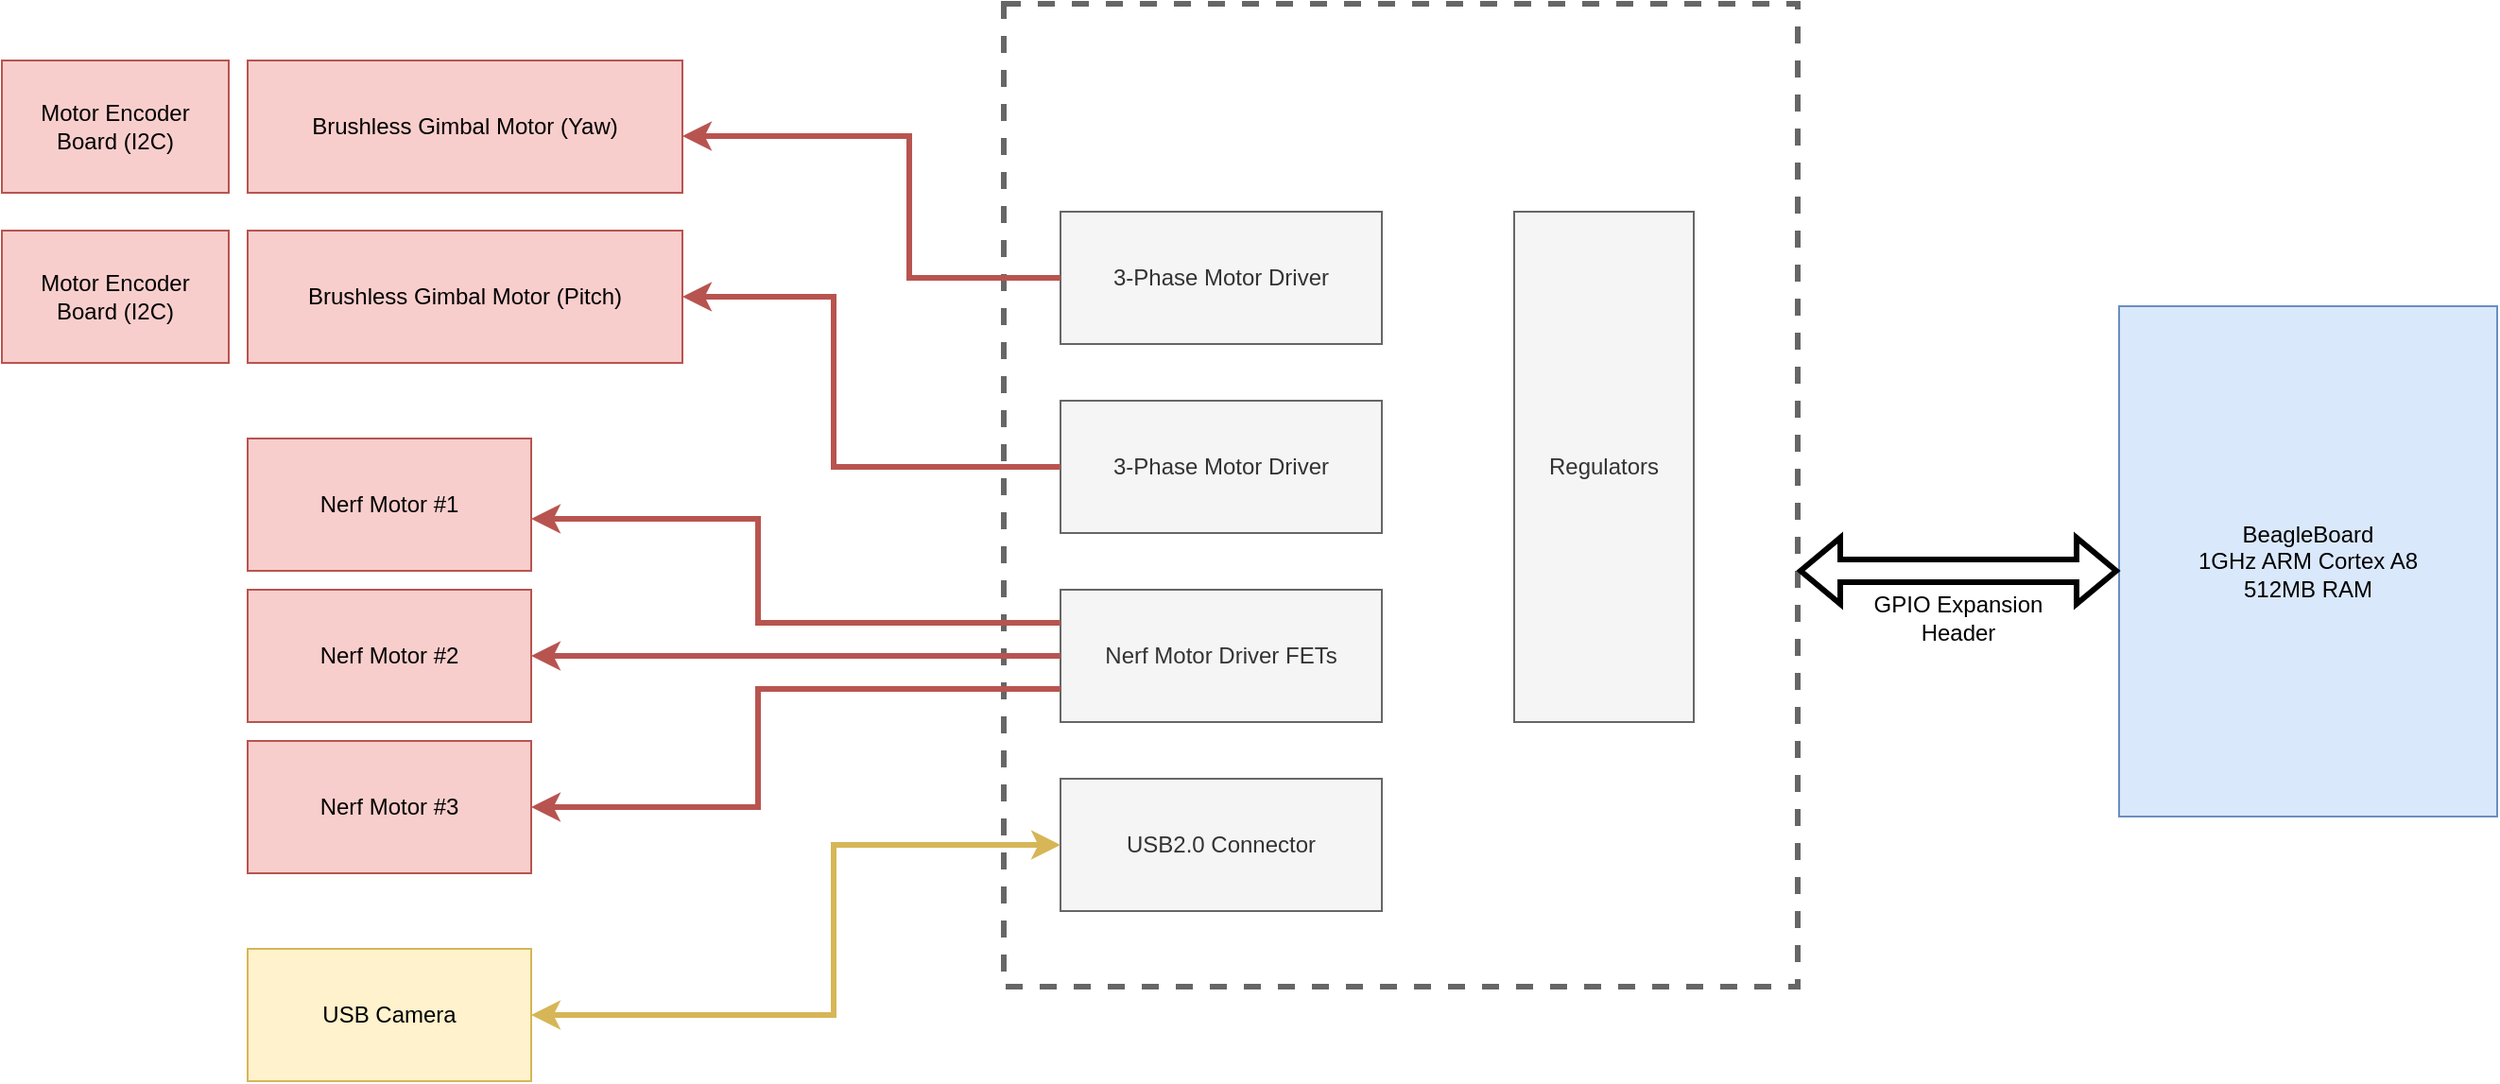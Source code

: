 <mxfile version="20.3.0" type="github">
  <diagram id="Pz8v3FjEGnFZLRO95eSS" name="Page-1">
    <mxGraphModel dx="2066" dy="1060" grid="1" gridSize="10" guides="1" tooltips="1" connect="1" arrows="1" fold="1" page="1" pageScale="1" pageWidth="850" pageHeight="1100" math="0" shadow="0">
      <root>
        <mxCell id="0" />
        <mxCell id="1" parent="0" />
        <mxCell id="TsmZRcU1ou4859HRZtsh-2" value="" style="rounded=0;whiteSpace=wrap;html=1;fillColor=none;strokeColor=#666666;fontColor=#333333;shadow=0;dashed=1;strokeWidth=3;" parent="1" vertex="1">
          <mxGeometry x="610" y="170" width="420" height="520" as="geometry" />
        </mxCell>
        <mxCell id="TsmZRcU1ou4859HRZtsh-1" value="BeagleBoard&lt;br&gt;1GHz ARM Cortex A8&lt;br&gt;512MB RAM" style="rounded=0;whiteSpace=wrap;html=1;fillColor=#dae8fc;strokeColor=#6c8ebf;shadow=0;" parent="1" vertex="1">
          <mxGeometry x="1200" y="330" width="200" height="270" as="geometry" />
        </mxCell>
        <mxCell id="TsmZRcU1ou4859HRZtsh-3" value="3-Phase Motor Driver" style="rounded=0;whiteSpace=wrap;html=1;fillColor=#f5f5f5;strokeColor=#666666;fontColor=#333333;shadow=0;" parent="1" vertex="1">
          <mxGeometry x="640" y="280" width="170" height="70" as="geometry" />
        </mxCell>
        <mxCell id="TsmZRcU1ou4859HRZtsh-5" value="3-Phase Motor Driver" style="rounded=0;whiteSpace=wrap;html=1;fillColor=#f5f5f5;strokeColor=#666666;fontColor=#333333;shadow=0;" parent="1" vertex="1">
          <mxGeometry x="640" y="380" width="170" height="70" as="geometry" />
        </mxCell>
        <mxCell id="TsmZRcU1ou4859HRZtsh-8" value="Regulators" style="rounded=0;whiteSpace=wrap;html=1;fillColor=#f5f5f5;strokeColor=#666666;fontColor=#333333;shadow=0;" parent="1" vertex="1">
          <mxGeometry x="880" y="280" width="95" height="270" as="geometry" />
        </mxCell>
        <mxCell id="TsmZRcU1ou4859HRZtsh-9" value="Brushless Gimbal Motor (Yaw)" style="rounded=0;whiteSpace=wrap;html=1;fillColor=#f8cecc;strokeColor=#b85450;shadow=0;" parent="1" vertex="1">
          <mxGeometry x="210" y="200" width="230" height="70" as="geometry" />
        </mxCell>
        <mxCell id="TsmZRcU1ou4859HRZtsh-10" value="Brushless Gimbal Motor (Pitch)" style="rounded=0;whiteSpace=wrap;html=1;fillColor=#f8cecc;strokeColor=#b85450;shadow=0;" parent="1" vertex="1">
          <mxGeometry x="210" y="290" width="230" height="70" as="geometry" />
        </mxCell>
        <mxCell id="TsmZRcU1ou4859HRZtsh-11" value="Nerf Motor Driver FETs" style="rounded=0;whiteSpace=wrap;html=1;fillColor=#f5f5f5;strokeColor=#666666;fontColor=#333333;shadow=0;" parent="1" vertex="1">
          <mxGeometry x="640" y="480" width="170" height="70" as="geometry" />
        </mxCell>
        <mxCell id="TsmZRcU1ou4859HRZtsh-12" value="Nerf Motor #1" style="rounded=0;whiteSpace=wrap;html=1;fillColor=#f8cecc;strokeColor=#b85450;shadow=0;" parent="1" vertex="1">
          <mxGeometry x="210" y="400" width="150" height="70" as="geometry" />
        </mxCell>
        <mxCell id="TsmZRcU1ou4859HRZtsh-13" value="Nerf Motor #2" style="rounded=0;whiteSpace=wrap;html=1;fillColor=#f8cecc;strokeColor=#b85450;shadow=0;" parent="1" vertex="1">
          <mxGeometry x="210" y="480" width="150" height="70" as="geometry" />
        </mxCell>
        <mxCell id="TsmZRcU1ou4859HRZtsh-14" value="Nerf Motor #3" style="rounded=0;whiteSpace=wrap;html=1;fillColor=#f8cecc;strokeColor=#b85450;shadow=0;" parent="1" vertex="1">
          <mxGeometry x="210" y="560" width="150" height="70" as="geometry" />
        </mxCell>
        <mxCell id="TsmZRcU1ou4859HRZtsh-15" value="USB Camera" style="rounded=0;whiteSpace=wrap;html=1;fillColor=#fff2cc;strokeColor=#d6b656;shadow=0;" parent="1" vertex="1">
          <mxGeometry x="210" y="670" width="150" height="70" as="geometry" />
        </mxCell>
        <mxCell id="TsmZRcU1ou4859HRZtsh-16" value="USB2.0 Connector" style="rounded=0;whiteSpace=wrap;html=1;fillColor=#f5f5f5;strokeColor=#666666;fontColor=#333333;shadow=0;" parent="1" vertex="1">
          <mxGeometry x="640" y="580" width="170" height="70" as="geometry" />
        </mxCell>
        <mxCell id="TsmZRcU1ou4859HRZtsh-17" value="" style="shape=flexArrow;endArrow=classic;startArrow=classic;html=1;rounded=0;strokeWidth=3;fillColor=default;" parent="1" edge="1">
          <mxGeometry width="100" height="100" relative="1" as="geometry">
            <mxPoint x="1200" y="470" as="sourcePoint" />
            <mxPoint x="1030" y="470" as="targetPoint" />
          </mxGeometry>
        </mxCell>
        <mxCell id="TsmZRcU1ou4859HRZtsh-19" value="" style="endArrow=classic;startArrow=classic;html=1;rounded=0;exitX=1;exitY=0.5;exitDx=0;exitDy=0;entryX=0;entryY=0.5;entryDx=0;entryDy=0;edgeStyle=orthogonalEdgeStyle;strokeWidth=3;fillColor=#fff2cc;strokeColor=#d6b656;" parent="1" source="TsmZRcU1ou4859HRZtsh-15" target="TsmZRcU1ou4859HRZtsh-16" edge="1">
          <mxGeometry width="50" height="50" relative="1" as="geometry">
            <mxPoint x="620" y="580" as="sourcePoint" />
            <mxPoint x="670" y="530" as="targetPoint" />
            <Array as="points">
              <mxPoint x="520" y="705" />
              <mxPoint x="520" y="615" />
            </Array>
          </mxGeometry>
        </mxCell>
        <mxCell id="TsmZRcU1ou4859HRZtsh-20" value="" style="endArrow=none;startArrow=classic;html=1;rounded=0;exitX=1;exitY=0.5;exitDx=0;exitDy=0;entryX=0;entryY=0.75;entryDx=0;entryDy=0;edgeStyle=orthogonalEdgeStyle;endFill=0;strokeWidth=3;fillColor=#f8cecc;strokeColor=#b85450;" parent="1" target="TsmZRcU1ou4859HRZtsh-11" edge="1">
          <mxGeometry width="50" height="50" relative="1" as="geometry">
            <mxPoint x="360" y="595" as="sourcePoint" />
            <mxPoint x="640" y="505" as="targetPoint" />
            <Array as="points">
              <mxPoint x="480" y="595" />
              <mxPoint x="480" y="533" />
            </Array>
          </mxGeometry>
        </mxCell>
        <mxCell id="TsmZRcU1ou4859HRZtsh-21" value="" style="endArrow=none;startArrow=classic;html=1;rounded=0;exitX=1;exitY=0.5;exitDx=0;exitDy=0;edgeStyle=orthogonalEdgeStyle;entryX=0;entryY=0.5;entryDx=0;entryDy=0;endFill=0;strokeWidth=3;fillColor=#f8cecc;strokeColor=#b85450;" parent="1" source="TsmZRcU1ou4859HRZtsh-13" target="TsmZRcU1ou4859HRZtsh-11" edge="1">
          <mxGeometry width="50" height="50" relative="1" as="geometry">
            <mxPoint x="360" y="510" as="sourcePoint" />
            <mxPoint x="640" y="420" as="targetPoint" />
            <Array as="points" />
          </mxGeometry>
        </mxCell>
        <mxCell id="TsmZRcU1ou4859HRZtsh-22" value="" style="endArrow=none;startArrow=classic;html=1;rounded=0;exitX=1;exitY=0.5;exitDx=0;exitDy=0;entryX=0;entryY=0.25;entryDx=0;entryDy=0;edgeStyle=orthogonalEdgeStyle;endFill=0;strokeWidth=3;fillColor=#f8cecc;strokeColor=#b85450;" parent="1" target="TsmZRcU1ou4859HRZtsh-11" edge="1">
          <mxGeometry width="50" height="50" relative="1" as="geometry">
            <mxPoint x="360" y="442.5" as="sourcePoint" />
            <mxPoint x="640" y="380" as="targetPoint" />
            <Array as="points">
              <mxPoint x="480" y="442" />
              <mxPoint x="480" y="498" />
            </Array>
          </mxGeometry>
        </mxCell>
        <mxCell id="TsmZRcU1ou4859HRZtsh-23" value="" style="endArrow=none;startArrow=classic;html=1;rounded=0;exitX=1;exitY=0.5;exitDx=0;exitDy=0;entryX=0;entryY=0.25;entryDx=0;entryDy=0;edgeStyle=orthogonalEdgeStyle;endFill=0;strokeWidth=3;fillColor=#f8cecc;strokeColor=#b85450;" parent="1" source="TsmZRcU1ou4859HRZtsh-10" edge="1">
          <mxGeometry width="50" height="50" relative="1" as="geometry">
            <mxPoint x="360" y="360.02" as="sourcePoint" />
            <mxPoint x="640" y="415.02" as="targetPoint" />
            <Array as="points">
              <mxPoint x="520" y="325" />
              <mxPoint x="520" y="415" />
            </Array>
          </mxGeometry>
        </mxCell>
        <mxCell id="TsmZRcU1ou4859HRZtsh-24" value="" style="endArrow=none;startArrow=classic;html=1;rounded=0;exitX=1;exitY=0.5;exitDx=0;exitDy=0;entryX=0;entryY=0.5;entryDx=0;entryDy=0;edgeStyle=orthogonalEdgeStyle;endFill=0;strokeWidth=3;fillColor=#f8cecc;strokeColor=#b85450;" parent="1" target="TsmZRcU1ou4859HRZtsh-3" edge="1">
          <mxGeometry width="50" height="50" relative="1" as="geometry">
            <mxPoint x="440" y="240" as="sourcePoint" />
            <mxPoint x="640" y="330.02" as="targetPoint" />
            <Array as="points">
              <mxPoint x="560" y="240" />
              <mxPoint x="560" y="315" />
            </Array>
          </mxGeometry>
        </mxCell>
        <mxCell id="CuKeXwIXwjn4rIFkNseN-1" value="Motor Encoder&lt;br&gt;Board (I2C)" style="rounded=0;whiteSpace=wrap;html=1;fillColor=#f8cecc;strokeColor=#b85450;shadow=0;" vertex="1" parent="1">
          <mxGeometry x="80" y="200" width="120" height="70" as="geometry" />
        </mxCell>
        <mxCell id="CuKeXwIXwjn4rIFkNseN-2" value="Motor Encoder&lt;br&gt;Board (I2C)" style="rounded=0;whiteSpace=wrap;html=1;fillColor=#f8cecc;strokeColor=#b85450;shadow=0;" vertex="1" parent="1">
          <mxGeometry x="80" y="290" width="120" height="70" as="geometry" />
        </mxCell>
        <mxCell id="CuKeXwIXwjn4rIFkNseN-4" value="GPIO Expansion Header" style="text;html=1;strokeColor=none;fillColor=none;align=center;verticalAlign=middle;whiteSpace=wrap;rounded=0;" vertex="1" parent="1">
          <mxGeometry x="1060" y="480" width="110" height="30" as="geometry" />
        </mxCell>
      </root>
    </mxGraphModel>
  </diagram>
</mxfile>
